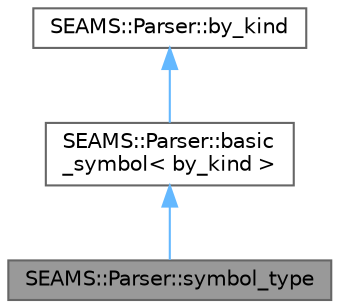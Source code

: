digraph "SEAMS::Parser::symbol_type"
{
 // LATEX_PDF_SIZE
  bgcolor="transparent";
  edge [fontname=Helvetica,fontsize=10,labelfontname=Helvetica,labelfontsize=10];
  node [fontname=Helvetica,fontsize=10,shape=box,height=0.2,width=0.4];
  Node1 [id="Node000001",label="SEAMS::Parser::symbol_type",height=0.2,width=0.4,color="gray40", fillcolor="grey60", style="filled", fontcolor="black",tooltip="\"External\" symbols: returned by the scanner."];
  Node2 -> Node1 [id="edge1_Node000001_Node000002",dir="back",color="steelblue1",style="solid",tooltip=" "];
  Node2 [id="Node000002",label="SEAMS::Parser::basic\l_symbol\< by_kind \>",height=0.2,width=0.4,color="gray40", fillcolor="white", style="filled",URL="$structSEAMS_1_1Parser_1_1basic__symbol.html",tooltip=" "];
  Node3 -> Node2 [id="edge2_Node000002_Node000003",dir="back",color="steelblue1",style="solid",tooltip=" "];
  Node3 [id="Node000003",label="SEAMS::Parser::by_kind",height=0.2,width=0.4,color="gray40", fillcolor="white", style="filled",URL="$structSEAMS_1_1Parser_1_1by__kind.html",tooltip="Type access provider for token (enum) based symbols."];
}
